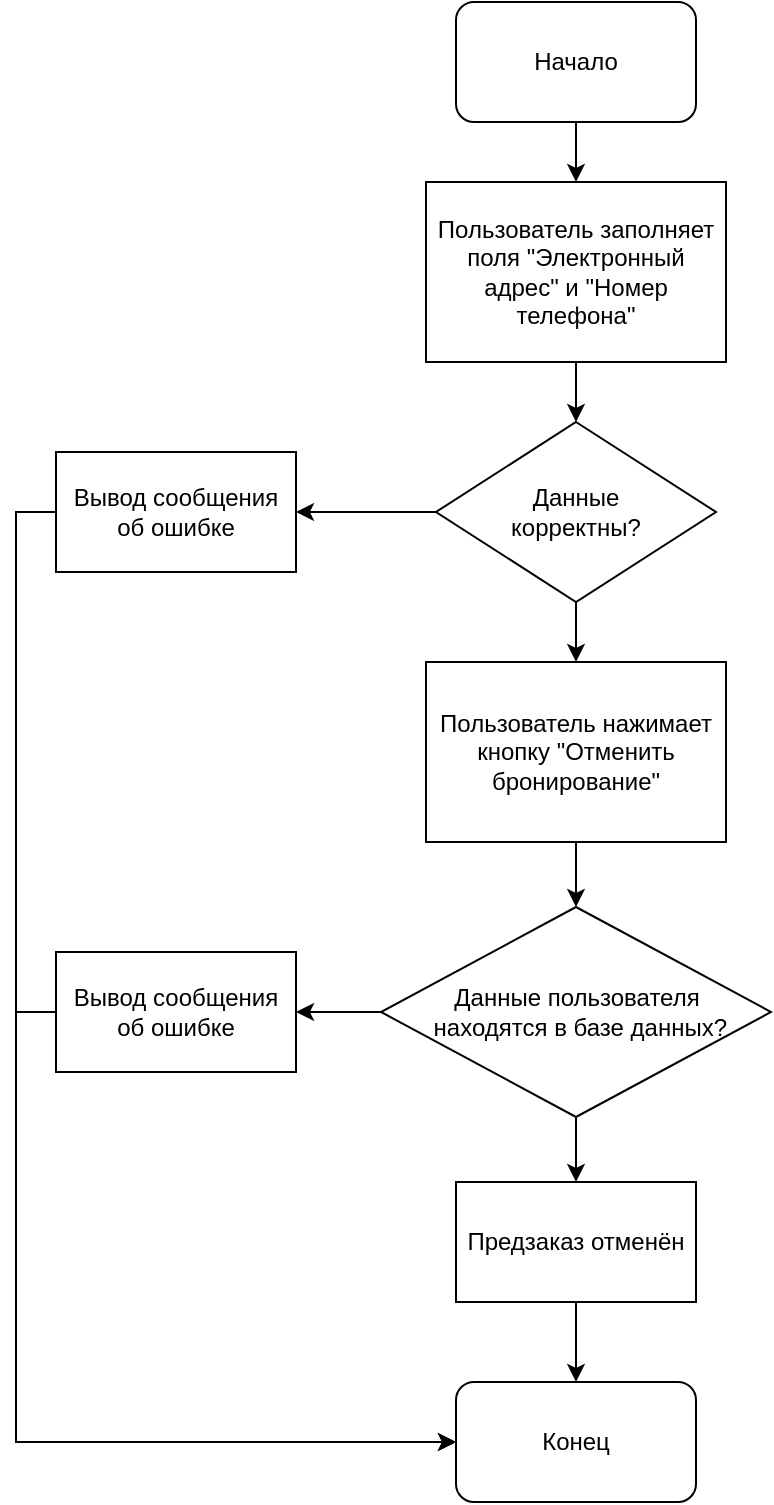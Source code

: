 <mxfile version="20.4.1" type="github">
  <diagram id="gYcPOvEcE3WvDf1aNGCh" name="Страница 1">
    <mxGraphModel dx="1673" dy="887" grid="1" gridSize="10" guides="1" tooltips="1" connect="1" arrows="1" fold="1" page="1" pageScale="1" pageWidth="827" pageHeight="1169" math="0" shadow="0">
      <root>
        <mxCell id="0" />
        <mxCell id="1" parent="0" />
        <mxCell id="altQwkNOwxbtIRewWvV6-11" value="" style="edgeStyle=orthogonalEdgeStyle;rounded=0;orthogonalLoop=1;jettySize=auto;html=1;" edge="1" parent="1" source="altQwkNOwxbtIRewWvV6-1" target="altQwkNOwxbtIRewWvV6-3">
          <mxGeometry relative="1" as="geometry" />
        </mxCell>
        <mxCell id="altQwkNOwxbtIRewWvV6-1" value="Начало" style="rounded=1;whiteSpace=wrap;html=1;" vertex="1" parent="1">
          <mxGeometry x="340" y="110" width="120" height="60" as="geometry" />
        </mxCell>
        <mxCell id="altQwkNOwxbtIRewWvV6-12" value="" style="edgeStyle=orthogonalEdgeStyle;rounded=0;orthogonalLoop=1;jettySize=auto;html=1;" edge="1" parent="1" source="altQwkNOwxbtIRewWvV6-3" target="altQwkNOwxbtIRewWvV6-4">
          <mxGeometry relative="1" as="geometry" />
        </mxCell>
        <mxCell id="altQwkNOwxbtIRewWvV6-3" value="Пользователь заполняет поля &quot;Электронный адрес&quot; и &quot;Номер телефона&quot;" style="rounded=0;whiteSpace=wrap;html=1;" vertex="1" parent="1">
          <mxGeometry x="325" y="200" width="150" height="90" as="geometry" />
        </mxCell>
        <mxCell id="altQwkNOwxbtIRewWvV6-13" value="" style="edgeStyle=orthogonalEdgeStyle;rounded=0;orthogonalLoop=1;jettySize=auto;html=1;" edge="1" parent="1" source="altQwkNOwxbtIRewWvV6-4" target="altQwkNOwxbtIRewWvV6-8">
          <mxGeometry relative="1" as="geometry" />
        </mxCell>
        <mxCell id="altQwkNOwxbtIRewWvV6-20" value="" style="edgeStyle=orthogonalEdgeStyle;rounded=0;orthogonalLoop=1;jettySize=auto;html=1;" edge="1" parent="1" source="altQwkNOwxbtIRewWvV6-4" target="altQwkNOwxbtIRewWvV6-7">
          <mxGeometry relative="1" as="geometry" />
        </mxCell>
        <mxCell id="altQwkNOwxbtIRewWvV6-4" value="Данные&lt;br&gt;корректны?" style="rhombus;whiteSpace=wrap;html=1;" vertex="1" parent="1">
          <mxGeometry x="330" y="320" width="140" height="90" as="geometry" />
        </mxCell>
        <mxCell id="altQwkNOwxbtIRewWvV6-15" value="" style="edgeStyle=orthogonalEdgeStyle;rounded=0;orthogonalLoop=1;jettySize=auto;html=1;" edge="1" parent="1" source="altQwkNOwxbtIRewWvV6-6" target="altQwkNOwxbtIRewWvV6-9">
          <mxGeometry relative="1" as="geometry" />
        </mxCell>
        <mxCell id="altQwkNOwxbtIRewWvV6-19" value="" style="edgeStyle=orthogonalEdgeStyle;rounded=0;orthogonalLoop=1;jettySize=auto;html=1;" edge="1" parent="1" source="altQwkNOwxbtIRewWvV6-6" target="altQwkNOwxbtIRewWvV6-10">
          <mxGeometry relative="1" as="geometry" />
        </mxCell>
        <mxCell id="altQwkNOwxbtIRewWvV6-6" value="Данные пользователя&lt;br&gt;&amp;nbsp;находятся в базе данных?" style="rhombus;whiteSpace=wrap;html=1;" vertex="1" parent="1">
          <mxGeometry x="302.5" y="562.5" width="195" height="105" as="geometry" />
        </mxCell>
        <mxCell id="altQwkNOwxbtIRewWvV6-23" style="edgeStyle=orthogonalEdgeStyle;rounded=0;orthogonalLoop=1;jettySize=auto;html=1;exitX=0;exitY=0.5;exitDx=0;exitDy=0;entryX=0;entryY=0.5;entryDx=0;entryDy=0;" edge="1" parent="1" source="altQwkNOwxbtIRewWvV6-7" target="altQwkNOwxbtIRewWvV6-17">
          <mxGeometry relative="1" as="geometry" />
        </mxCell>
        <mxCell id="altQwkNOwxbtIRewWvV6-7" value="Вывод сообщения об ошибке" style="rounded=0;whiteSpace=wrap;html=1;" vertex="1" parent="1">
          <mxGeometry x="140" y="335" width="120" height="60" as="geometry" />
        </mxCell>
        <mxCell id="altQwkNOwxbtIRewWvV6-14" value="" style="edgeStyle=orthogonalEdgeStyle;rounded=0;orthogonalLoop=1;jettySize=auto;html=1;" edge="1" parent="1" source="altQwkNOwxbtIRewWvV6-8" target="altQwkNOwxbtIRewWvV6-6">
          <mxGeometry relative="1" as="geometry" />
        </mxCell>
        <mxCell id="altQwkNOwxbtIRewWvV6-8" value="Пользователь нажимает кнопку &quot;Отменить бронирование&quot;" style="rounded=0;whiteSpace=wrap;html=1;" vertex="1" parent="1">
          <mxGeometry x="325" y="440" width="150" height="90" as="geometry" />
        </mxCell>
        <mxCell id="altQwkNOwxbtIRewWvV6-18" value="" style="edgeStyle=orthogonalEdgeStyle;rounded=0;orthogonalLoop=1;jettySize=auto;html=1;" edge="1" parent="1" source="altQwkNOwxbtIRewWvV6-9" target="altQwkNOwxbtIRewWvV6-17">
          <mxGeometry relative="1" as="geometry" />
        </mxCell>
        <mxCell id="altQwkNOwxbtIRewWvV6-9" value="Предзаказ отменён" style="rounded=0;whiteSpace=wrap;html=1;" vertex="1" parent="1">
          <mxGeometry x="340" y="700" width="120" height="60" as="geometry" />
        </mxCell>
        <mxCell id="altQwkNOwxbtIRewWvV6-22" style="edgeStyle=orthogonalEdgeStyle;rounded=0;orthogonalLoop=1;jettySize=auto;html=1;exitX=0;exitY=0.5;exitDx=0;exitDy=0;entryX=0;entryY=0.5;entryDx=0;entryDy=0;" edge="1" parent="1" source="altQwkNOwxbtIRewWvV6-10" target="altQwkNOwxbtIRewWvV6-17">
          <mxGeometry relative="1" as="geometry" />
        </mxCell>
        <mxCell id="altQwkNOwxbtIRewWvV6-10" value="Вывод сообщения об ошибке" style="rounded=0;whiteSpace=wrap;html=1;" vertex="1" parent="1">
          <mxGeometry x="140" y="585" width="120" height="60" as="geometry" />
        </mxCell>
        <mxCell id="altQwkNOwxbtIRewWvV6-17" value="Конец" style="rounded=1;whiteSpace=wrap;html=1;" vertex="1" parent="1">
          <mxGeometry x="340" y="800" width="120" height="60" as="geometry" />
        </mxCell>
      </root>
    </mxGraphModel>
  </diagram>
</mxfile>
